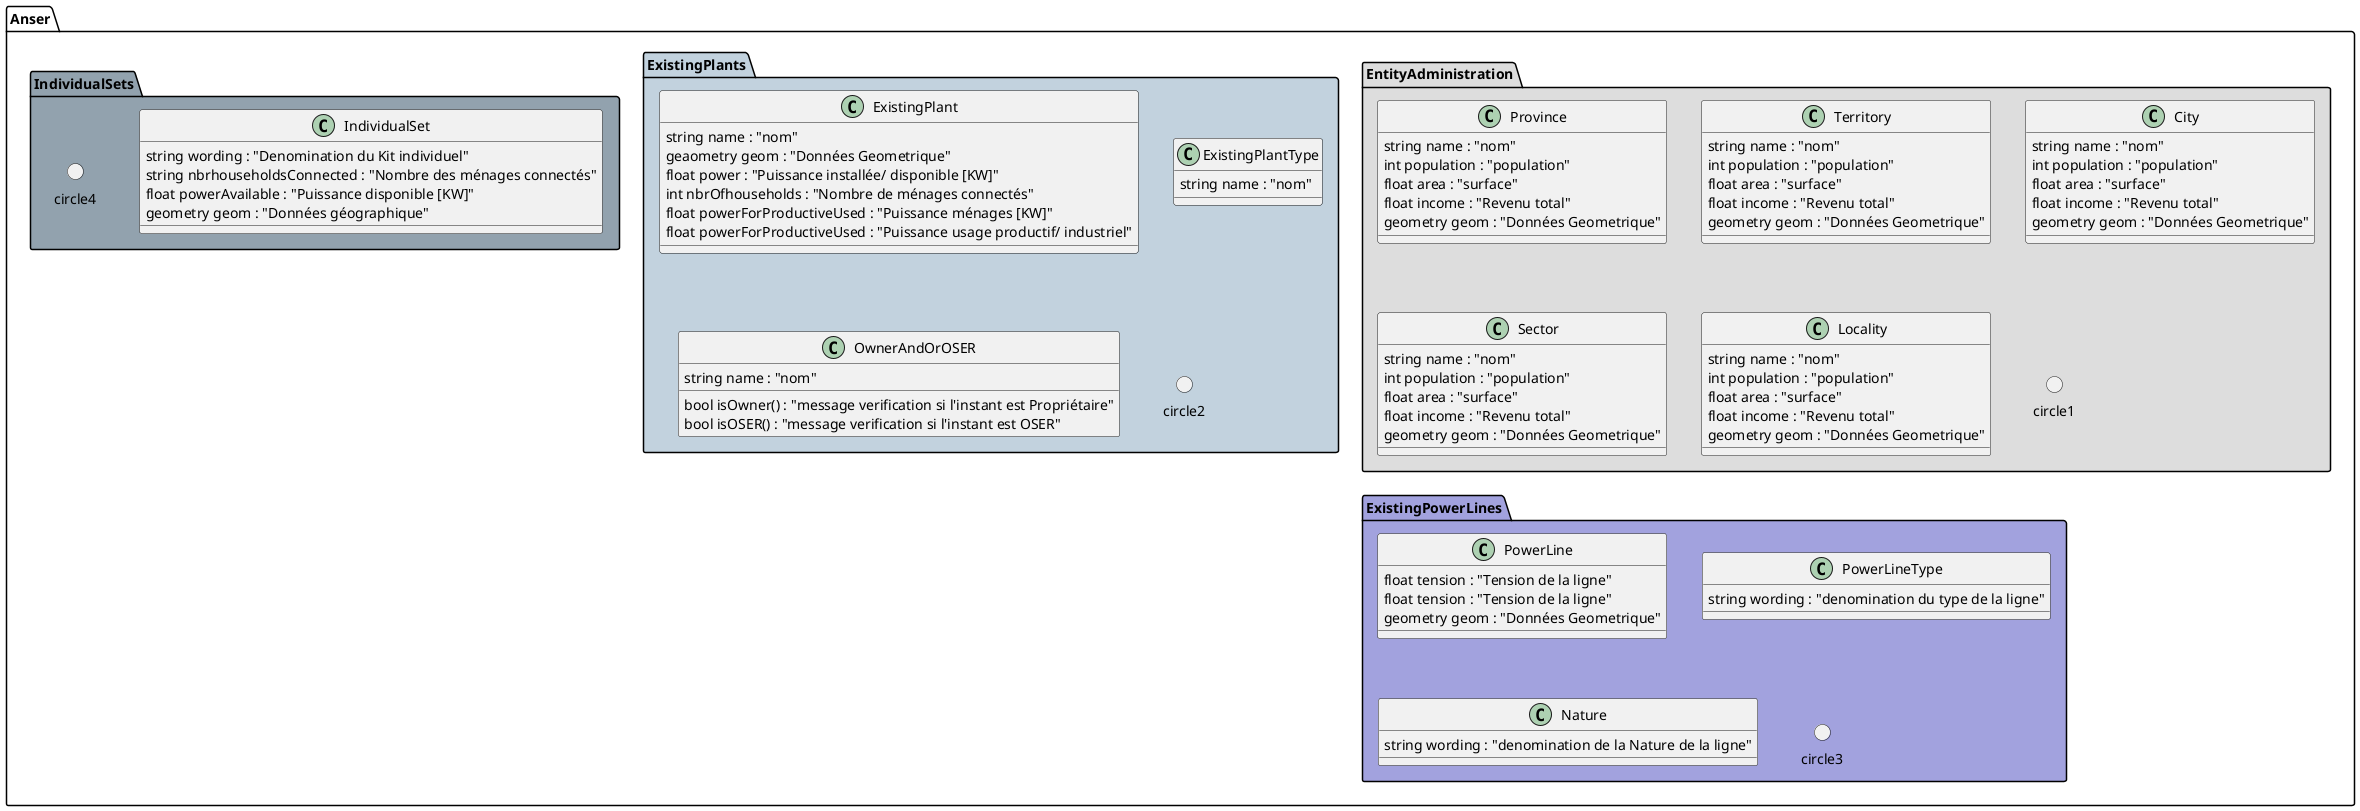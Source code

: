 @startuml classes

    namespace Anser.EntityAdministration #DDDDDD {

        class Province {
            string name : "nom"
            int population : "population"
            float area : "surface"
            float income : "Revenu total"
            geometry geom : "Données Geometrique"
        }

        class Territory {
            string name : "nom"
            int population : "population"
            float area : "surface"
            float income : "Revenu total"
            geometry geom : "Données Geometrique"
        }

        class City {
            string name : "nom"
            int population : "population"
            float area : "surface"
            float income : "Revenu total"
            geometry geom : "Données Geometrique"
        }
        
        class Sector {
            string name : "nom"
            int population : "population"
            float area : "surface"
            float income : "Revenu total"
            geometry geom : "Données Geometrique"
        }

        class Locality {
            string name : "nom"
            int population : "population"
            float area : "surface"
            float income : "Revenu total"
            geometry geom : "Données Geometrique"
        }
        circle circle1

    }

    namespace Anser.ExistingPlants #C2D2DE {

        class ExistingPlant {
            string name : "nom"
            geaometry geom : "Données Geometrique"
            float power : "Puissance installée/ disponible [KW]"
            int nbrOfhouseholds : "Nombre de ménages connectés"
            float powerForProductiveUsed : "Puissance ménages [KW]"
            float powerForProductiveUsed : "Puissance usage productif/ industriel"
        }

        class ExistingPlantType {
            string name : "nom"
        }

        class OwnerAndOrOSER {
            string name : "nom"
            bool isOwner() : "message verification si l'instant est Propriétaire"
            bool isOSER() : "message verification si l'instant est OSER"

        }
        circle circle2
    }

    namespace Anser.ExistingPowerLines #A2A2DE {

        class PowerLine {

            float tension : "Tension de la ligne"
            float tension : "Tension de la ligne"
            geometry geom : "Données Geometrique"
        }

        class PowerLineType {
            string wording : "denomination du type de la ligne"
        }

        class Nature {
            string wording : "denomination de la Nature de la ligne"
        }
        circle circle3
    }

    namespace Anser.IndividualSets #92A2AE {

        class IndividualSet {
            string wording : "Denomination du Kit individuel"
            string nbrhouseholdsConnected : "Nombre des ménages connectés"
            float powerAvailable : "Puissance disponible [KW]"
            geometry geom : "Données géographique"
        }
        circle circle4
    }

@enduml
